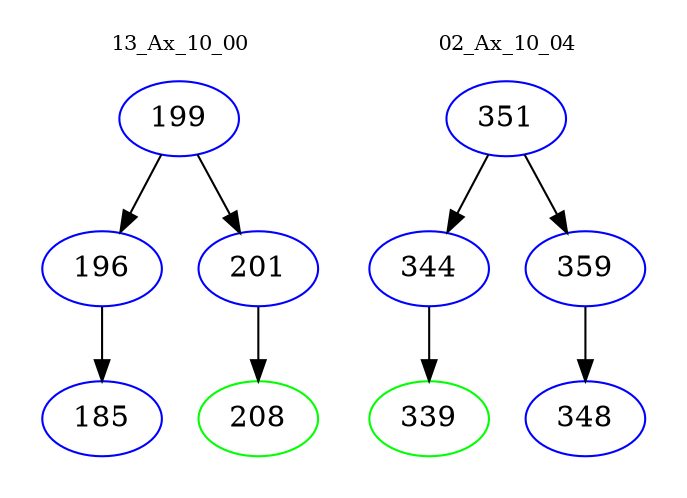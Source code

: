 digraph{
subgraph cluster_0 {
color = white
label = "13_Ax_10_00";
fontsize=10;
T0_199 [label="199", color="blue"]
T0_199 -> T0_196 [color="black"]
T0_196 [label="196", color="blue"]
T0_196 -> T0_185 [color="black"]
T0_185 [label="185", color="blue"]
T0_199 -> T0_201 [color="black"]
T0_201 [label="201", color="blue"]
T0_201 -> T0_208 [color="black"]
T0_208 [label="208", color="green"]
}
subgraph cluster_1 {
color = white
label = "02_Ax_10_04";
fontsize=10;
T1_351 [label="351", color="blue"]
T1_351 -> T1_344 [color="black"]
T1_344 [label="344", color="blue"]
T1_344 -> T1_339 [color="black"]
T1_339 [label="339", color="green"]
T1_351 -> T1_359 [color="black"]
T1_359 [label="359", color="blue"]
T1_359 -> T1_348 [color="black"]
T1_348 [label="348", color="blue"]
}
}
